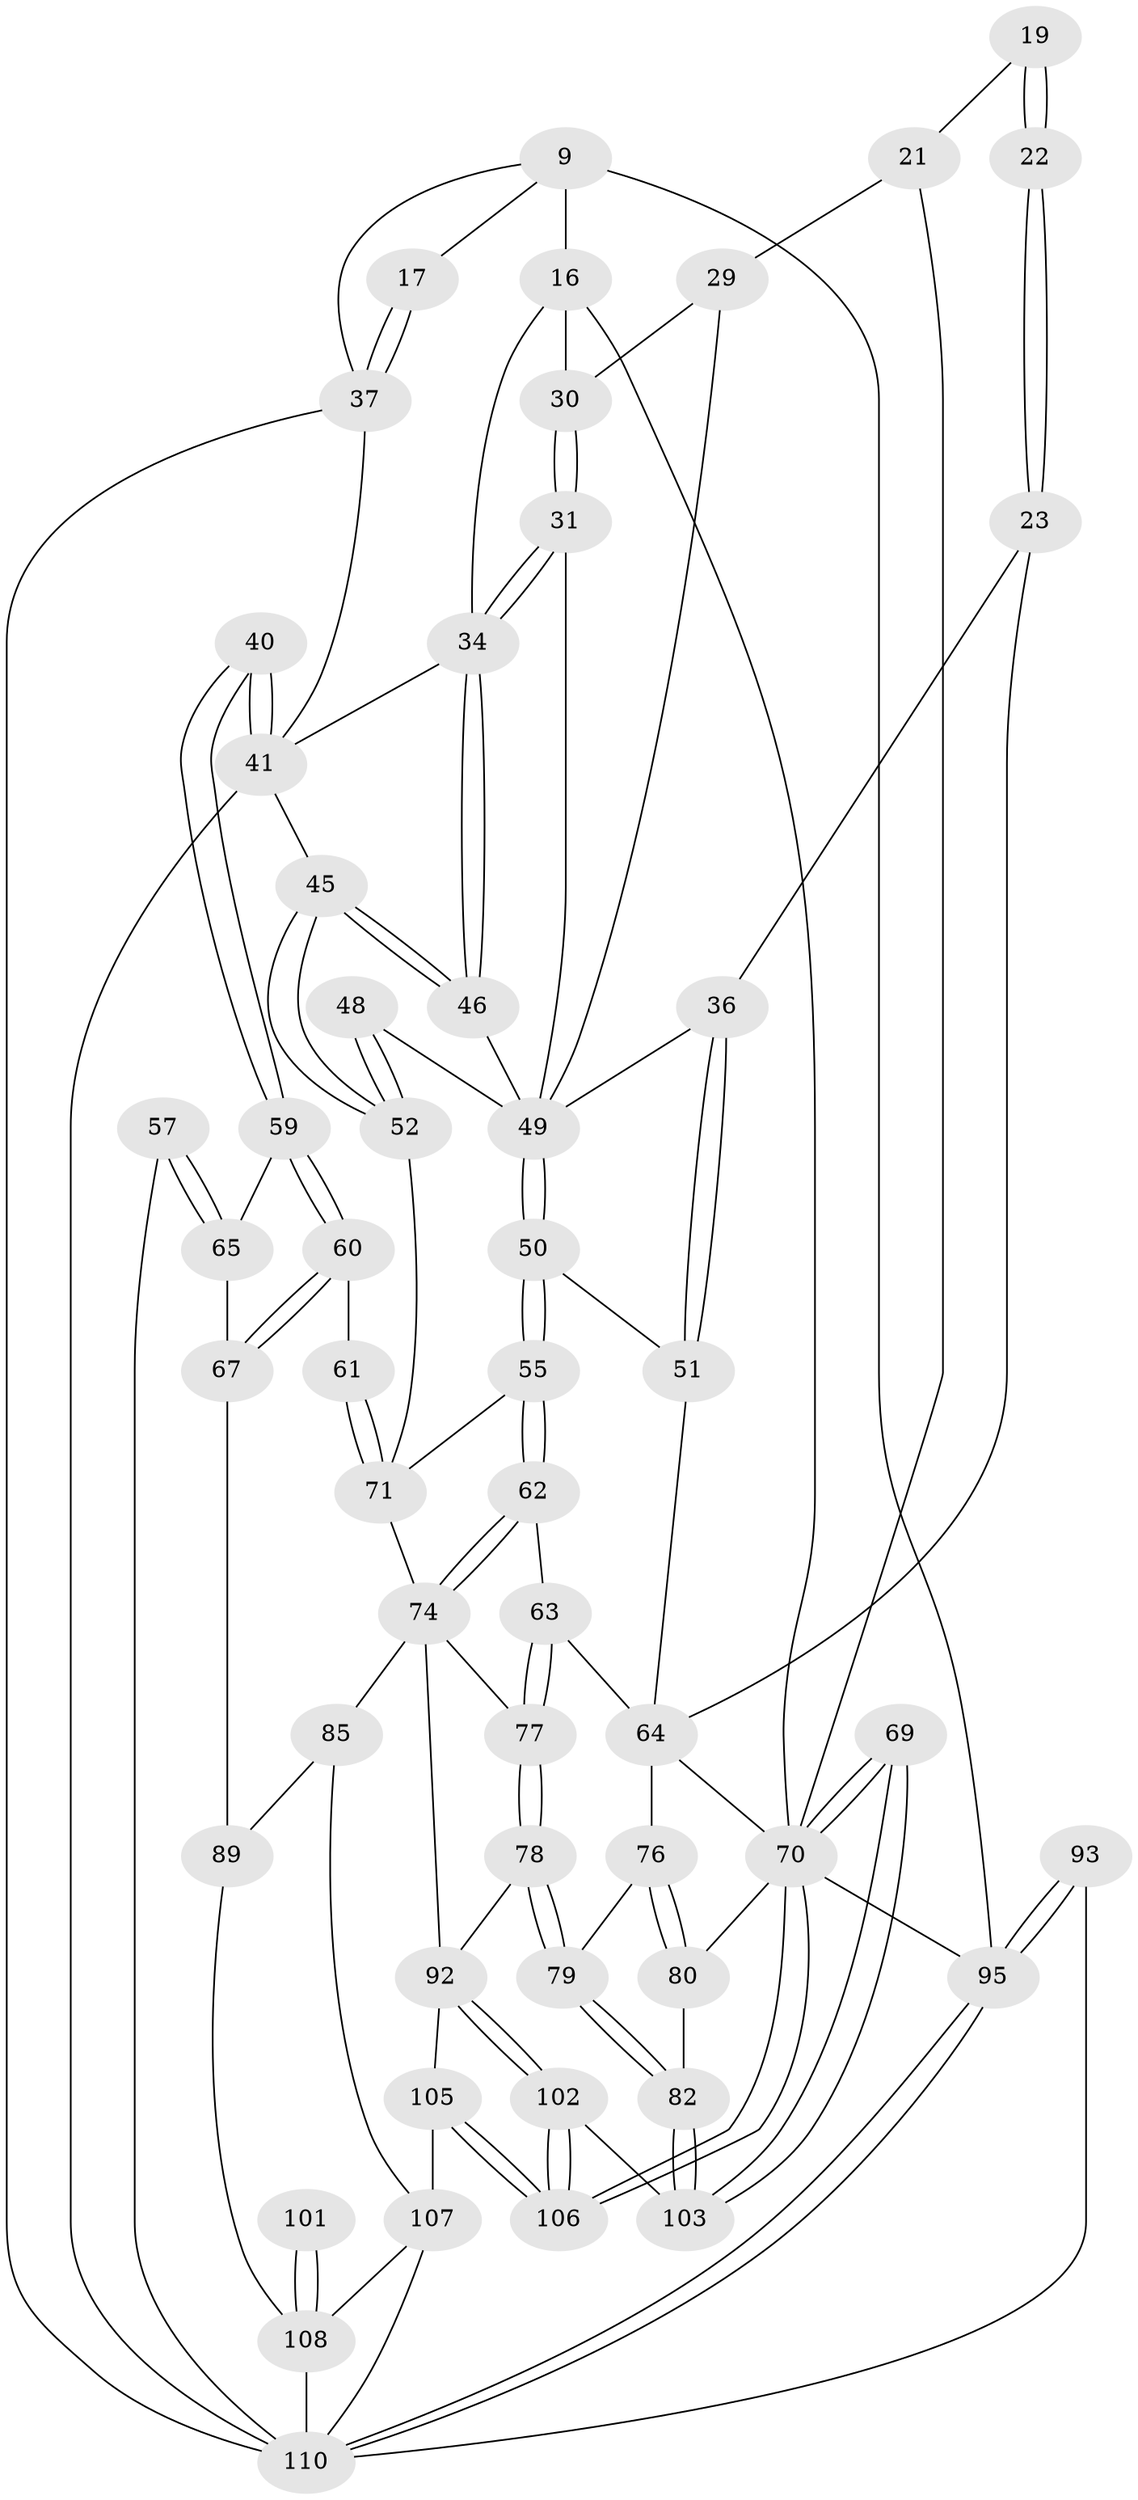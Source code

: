 // original degree distribution, {3: 0.02727272727272727, 6: 0.24545454545454545, 5: 0.4818181818181818, 4: 0.24545454545454545}
// Generated by graph-tools (version 1.1) at 2025/00/03/09/25 05:00:31]
// undirected, 55 vertices, 125 edges
graph export_dot {
graph [start="1"]
  node [color=gray90,style=filled];
  9 [pos="+0.8596923040168768+0.1183615404521252",super="+6"];
  16 [pos="+0.504084346232822+0.2378631527922347",super="+8"];
  17 [pos="+0.8106011146644382+0.23371735774171065"];
  19 [pos="+0.2070337979844019+0.2054060046107854",super="+18"];
  21 [pos="+0.015671753299155135+0.18295406084245622",super="+20"];
  22 [pos="+0.1250301355669694+0.3100230636812572"];
  23 [pos="+0.10536374660378467+0.37130252870205965"];
  29 [pos="+0.2554064391481167+0.1656550774869171"];
  30 [pos="+0.3850221691257321+0.22414936912607364",super="+28"];
  31 [pos="+0.3886380678776062+0.2558723105561416"];
  34 [pos="+0.5005615573846011+0.32711841986154017",super="+15"];
  36 [pos="+0.2454328025003036+0.367294509773388"];
  37 [pos="+0.8078649856603699+0.2501623374930339",super="+12+11"];
  40 [pos="+0.5975649371063065+0.43527210983150966"];
  41 [pos="+0.5946845370086484+0.4333067454360179",super="+14+39"];
  45 [pos="+0.4958183685841181+0.400031279468521"];
  46 [pos="+0.48933467514742957+0.3764633630794434"];
  48 [pos="+0.34198457694048445+0.41800760421456196"];
  49 [pos="+0.3233011455474202+0.4158095843877553",super="+47"];
  50 [pos="+0.28422749384733986+0.488124828453705"];
  51 [pos="+0.23029942605934434+0.4556011758500923"];
  52 [pos="+0.4299372413656885+0.46569284548670614"];
  55 [pos="+0.28797799589369505+0.5347339904112403"];
  57 [pos="+0.9209204455959307+0.5054993343657439"];
  59 [pos="+0.5985160503331125+0.4378803400095575"];
  60 [pos="+0.5396116479512073+0.6014864257760849"];
  61 [pos="+0.47104614672676354+0.5978418561109425"];
  62 [pos="+0.27351604791196416+0.5474119861026099"];
  63 [pos="+0.23925944646060743+0.5613975685018857"];
  64 [pos="+0.2380791347029335+0.5609629046053203",super="+56+25"];
  65 [pos="+0.6937236305523172+0.6121146822613684",super="+58"];
  67 [pos="+0.5681005785940744+0.6225727757657485",super="+66"];
  69 [pos="+0+1"];
  70 [pos="+0+1",super="+3+68"];
  71 [pos="+0.41432681600752175+0.6486481883444135",super="+54+53"];
  74 [pos="+0.3243751260297938+0.6487171951072744",super="+73+72"];
  76 [pos="+0.009722463393010977+0.4641855972394141",super="+75"];
  77 [pos="+0.23215407839537094+0.6428137029136987"];
  78 [pos="+0.16023122649060928+0.7490443298105751"];
  79 [pos="+0.14149542890258324+0.7527317359678557"];
  80 [pos="+0.030383745456202146+0.7636920756497865"];
  82 [pos="+0.12672789328452783+0.766714912605309"];
  85 [pos="+0.4394001492801244+0.786870962322644"];
  89 [pos="+0.7066752717413683+0.7274529998801965",super="+84"];
  92 [pos="+0.32872123919933516+0.8298619608865277",super="+81"];
  93 [pos="+1+1"];
  95 [pos="+1+1",super="+2+42"];
  101 [pos="+0.7132320275532443+0.8935057013734744"];
  102 [pos="+0.17268578235436916+0.96165148912223"];
  103 [pos="+0.12958027495339128+0.839234853472935"];
  105 [pos="+0.31851784200531824+1",super="+91"];
  106 [pos="+0.1927890765120003+1"];
  107 [pos="+0.40184323436852537+1",super="+99+90"];
  108 [pos="+0.6588997442639779+1",super="+98+97+100"];
  110 [pos="+1+1",super="+104+94+109"];
  9 -- 17;
  9 -- 95 [weight=2];
  9 -- 37;
  9 -- 16;
  16 -- 30 [weight=2];
  16 -- 70;
  16 -- 34;
  17 -- 37 [weight=2];
  17 -- 37;
  19 -- 22 [weight=2];
  19 -- 22;
  19 -- 21;
  21 -- 70;
  21 -- 29;
  22 -- 23;
  22 -- 23;
  23 -- 36;
  23 -- 64;
  29 -- 49;
  29 -- 30;
  30 -- 31;
  30 -- 31;
  31 -- 34;
  31 -- 34;
  31 -- 49;
  34 -- 46;
  34 -- 46;
  34 -- 41;
  36 -- 51;
  36 -- 51;
  36 -- 49;
  37 -- 110;
  37 -- 41;
  40 -- 41 [weight=2];
  40 -- 41;
  40 -- 59;
  40 -- 59;
  41 -- 45;
  41 -- 110;
  45 -- 46;
  45 -- 46;
  45 -- 52;
  45 -- 52;
  46 -- 49;
  48 -- 49 [weight=2];
  48 -- 52;
  48 -- 52;
  49 -- 50;
  49 -- 50;
  50 -- 51;
  50 -- 55;
  50 -- 55;
  51 -- 64;
  52 -- 71;
  55 -- 62;
  55 -- 62;
  55 -- 71;
  57 -- 65 [weight=2];
  57 -- 65;
  57 -- 110;
  59 -- 60;
  59 -- 60;
  59 -- 65;
  60 -- 61;
  60 -- 67;
  60 -- 67;
  61 -- 71 [weight=2];
  61 -- 71;
  62 -- 63;
  62 -- 74;
  62 -- 74;
  63 -- 64;
  63 -- 77;
  63 -- 77;
  64 -- 76 [weight=2];
  64 -- 70;
  65 -- 67;
  67 -- 89 [weight=2];
  69 -- 70 [weight=2];
  69 -- 70;
  69 -- 103;
  69 -- 103;
  70 -- 106;
  70 -- 106;
  70 -- 95 [weight=2];
  70 -- 80;
  71 -- 74;
  74 -- 77;
  74 -- 92;
  74 -- 85;
  76 -- 80;
  76 -- 80;
  76 -- 79;
  77 -- 78;
  77 -- 78;
  78 -- 79;
  78 -- 79;
  78 -- 92;
  79 -- 82;
  79 -- 82;
  80 -- 82;
  82 -- 103;
  82 -- 103;
  85 -- 89;
  85 -- 107;
  89 -- 108 [weight=2];
  92 -- 102;
  92 -- 102;
  92 -- 105;
  93 -- 95 [weight=2];
  93 -- 95;
  93 -- 110;
  95 -- 110 [weight=2];
  95 -- 110;
  101 -- 108 [weight=3];
  101 -- 108;
  102 -- 103;
  102 -- 106;
  102 -- 106;
  105 -- 106;
  105 -- 106;
  105 -- 107 [weight=2];
  107 -- 110;
  107 -- 108;
  108 -- 110 [weight=3];
}
